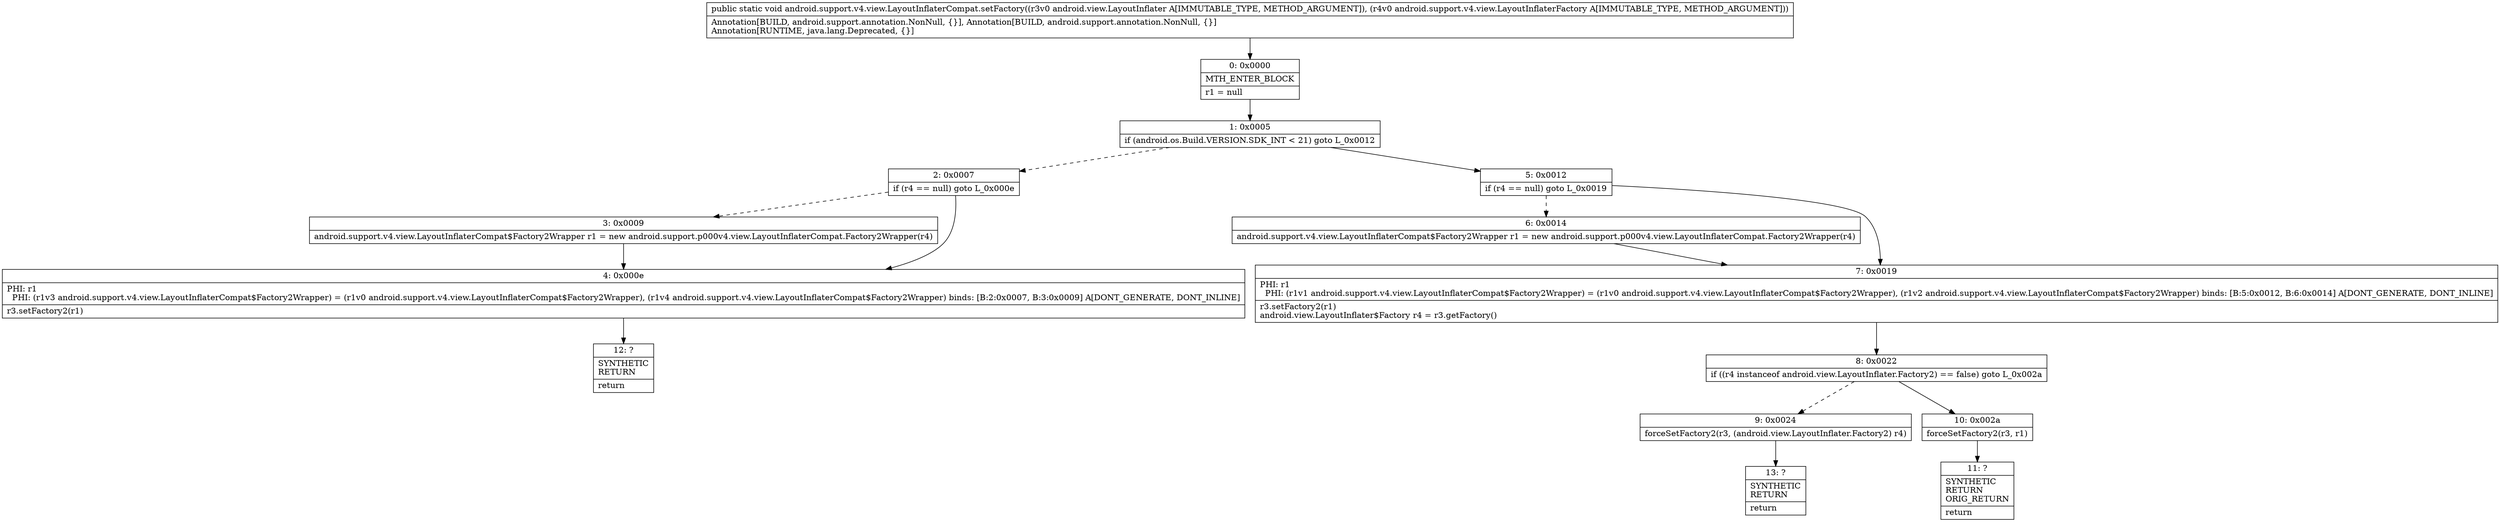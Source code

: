 digraph "CFG forandroid.support.v4.view.LayoutInflaterCompat.setFactory(Landroid\/view\/LayoutInflater;Landroid\/support\/v4\/view\/LayoutInflaterFactory;)V" {
Node_0 [shape=record,label="{0\:\ 0x0000|MTH_ENTER_BLOCK\l|r1 = null\l}"];
Node_1 [shape=record,label="{1\:\ 0x0005|if (android.os.Build.VERSION.SDK_INT \< 21) goto L_0x0012\l}"];
Node_2 [shape=record,label="{2\:\ 0x0007|if (r4 == null) goto L_0x000e\l}"];
Node_3 [shape=record,label="{3\:\ 0x0009|android.support.v4.view.LayoutInflaterCompat$Factory2Wrapper r1 = new android.support.p000v4.view.LayoutInflaterCompat.Factory2Wrapper(r4)\l}"];
Node_4 [shape=record,label="{4\:\ 0x000e|PHI: r1 \l  PHI: (r1v3 android.support.v4.view.LayoutInflaterCompat$Factory2Wrapper) = (r1v0 android.support.v4.view.LayoutInflaterCompat$Factory2Wrapper), (r1v4 android.support.v4.view.LayoutInflaterCompat$Factory2Wrapper) binds: [B:2:0x0007, B:3:0x0009] A[DONT_GENERATE, DONT_INLINE]\l|r3.setFactory2(r1)\l}"];
Node_5 [shape=record,label="{5\:\ 0x0012|if (r4 == null) goto L_0x0019\l}"];
Node_6 [shape=record,label="{6\:\ 0x0014|android.support.v4.view.LayoutInflaterCompat$Factory2Wrapper r1 = new android.support.p000v4.view.LayoutInflaterCompat.Factory2Wrapper(r4)\l}"];
Node_7 [shape=record,label="{7\:\ 0x0019|PHI: r1 \l  PHI: (r1v1 android.support.v4.view.LayoutInflaterCompat$Factory2Wrapper) = (r1v0 android.support.v4.view.LayoutInflaterCompat$Factory2Wrapper), (r1v2 android.support.v4.view.LayoutInflaterCompat$Factory2Wrapper) binds: [B:5:0x0012, B:6:0x0014] A[DONT_GENERATE, DONT_INLINE]\l|r3.setFactory2(r1)\landroid.view.LayoutInflater$Factory r4 = r3.getFactory()\l}"];
Node_8 [shape=record,label="{8\:\ 0x0022|if ((r4 instanceof android.view.LayoutInflater.Factory2) == false) goto L_0x002a\l}"];
Node_9 [shape=record,label="{9\:\ 0x0024|forceSetFactory2(r3, (android.view.LayoutInflater.Factory2) r4)\l}"];
Node_10 [shape=record,label="{10\:\ 0x002a|forceSetFactory2(r3, r1)\l}"];
Node_11 [shape=record,label="{11\:\ ?|SYNTHETIC\lRETURN\lORIG_RETURN\l|return\l}"];
Node_12 [shape=record,label="{12\:\ ?|SYNTHETIC\lRETURN\l|return\l}"];
Node_13 [shape=record,label="{13\:\ ?|SYNTHETIC\lRETURN\l|return\l}"];
MethodNode[shape=record,label="{public static void android.support.v4.view.LayoutInflaterCompat.setFactory((r3v0 android.view.LayoutInflater A[IMMUTABLE_TYPE, METHOD_ARGUMENT]), (r4v0 android.support.v4.view.LayoutInflaterFactory A[IMMUTABLE_TYPE, METHOD_ARGUMENT]))  | Annotation[BUILD, android.support.annotation.NonNull, \{\}], Annotation[BUILD, android.support.annotation.NonNull, \{\}]\lAnnotation[RUNTIME, java.lang.Deprecated, \{\}]\l}"];
MethodNode -> Node_0;
Node_0 -> Node_1;
Node_1 -> Node_2[style=dashed];
Node_1 -> Node_5;
Node_2 -> Node_3[style=dashed];
Node_2 -> Node_4;
Node_3 -> Node_4;
Node_4 -> Node_12;
Node_5 -> Node_6[style=dashed];
Node_5 -> Node_7;
Node_6 -> Node_7;
Node_7 -> Node_8;
Node_8 -> Node_9[style=dashed];
Node_8 -> Node_10;
Node_9 -> Node_13;
Node_10 -> Node_11;
}

